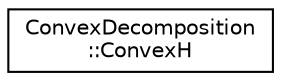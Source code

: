 digraph "Graphical Class Hierarchy"
{
  edge [fontname="Helvetica",fontsize="10",labelfontname="Helvetica",labelfontsize="10"];
  node [fontname="Helvetica",fontsize="10",shape=record];
  rankdir="LR";
  Node1 [label="ConvexDecomposition\l::ConvexH",height=0.2,width=0.4,color="black", fillcolor="white", style="filled",URL="$class_convex_decomposition_1_1_convex_h.html"];
}
